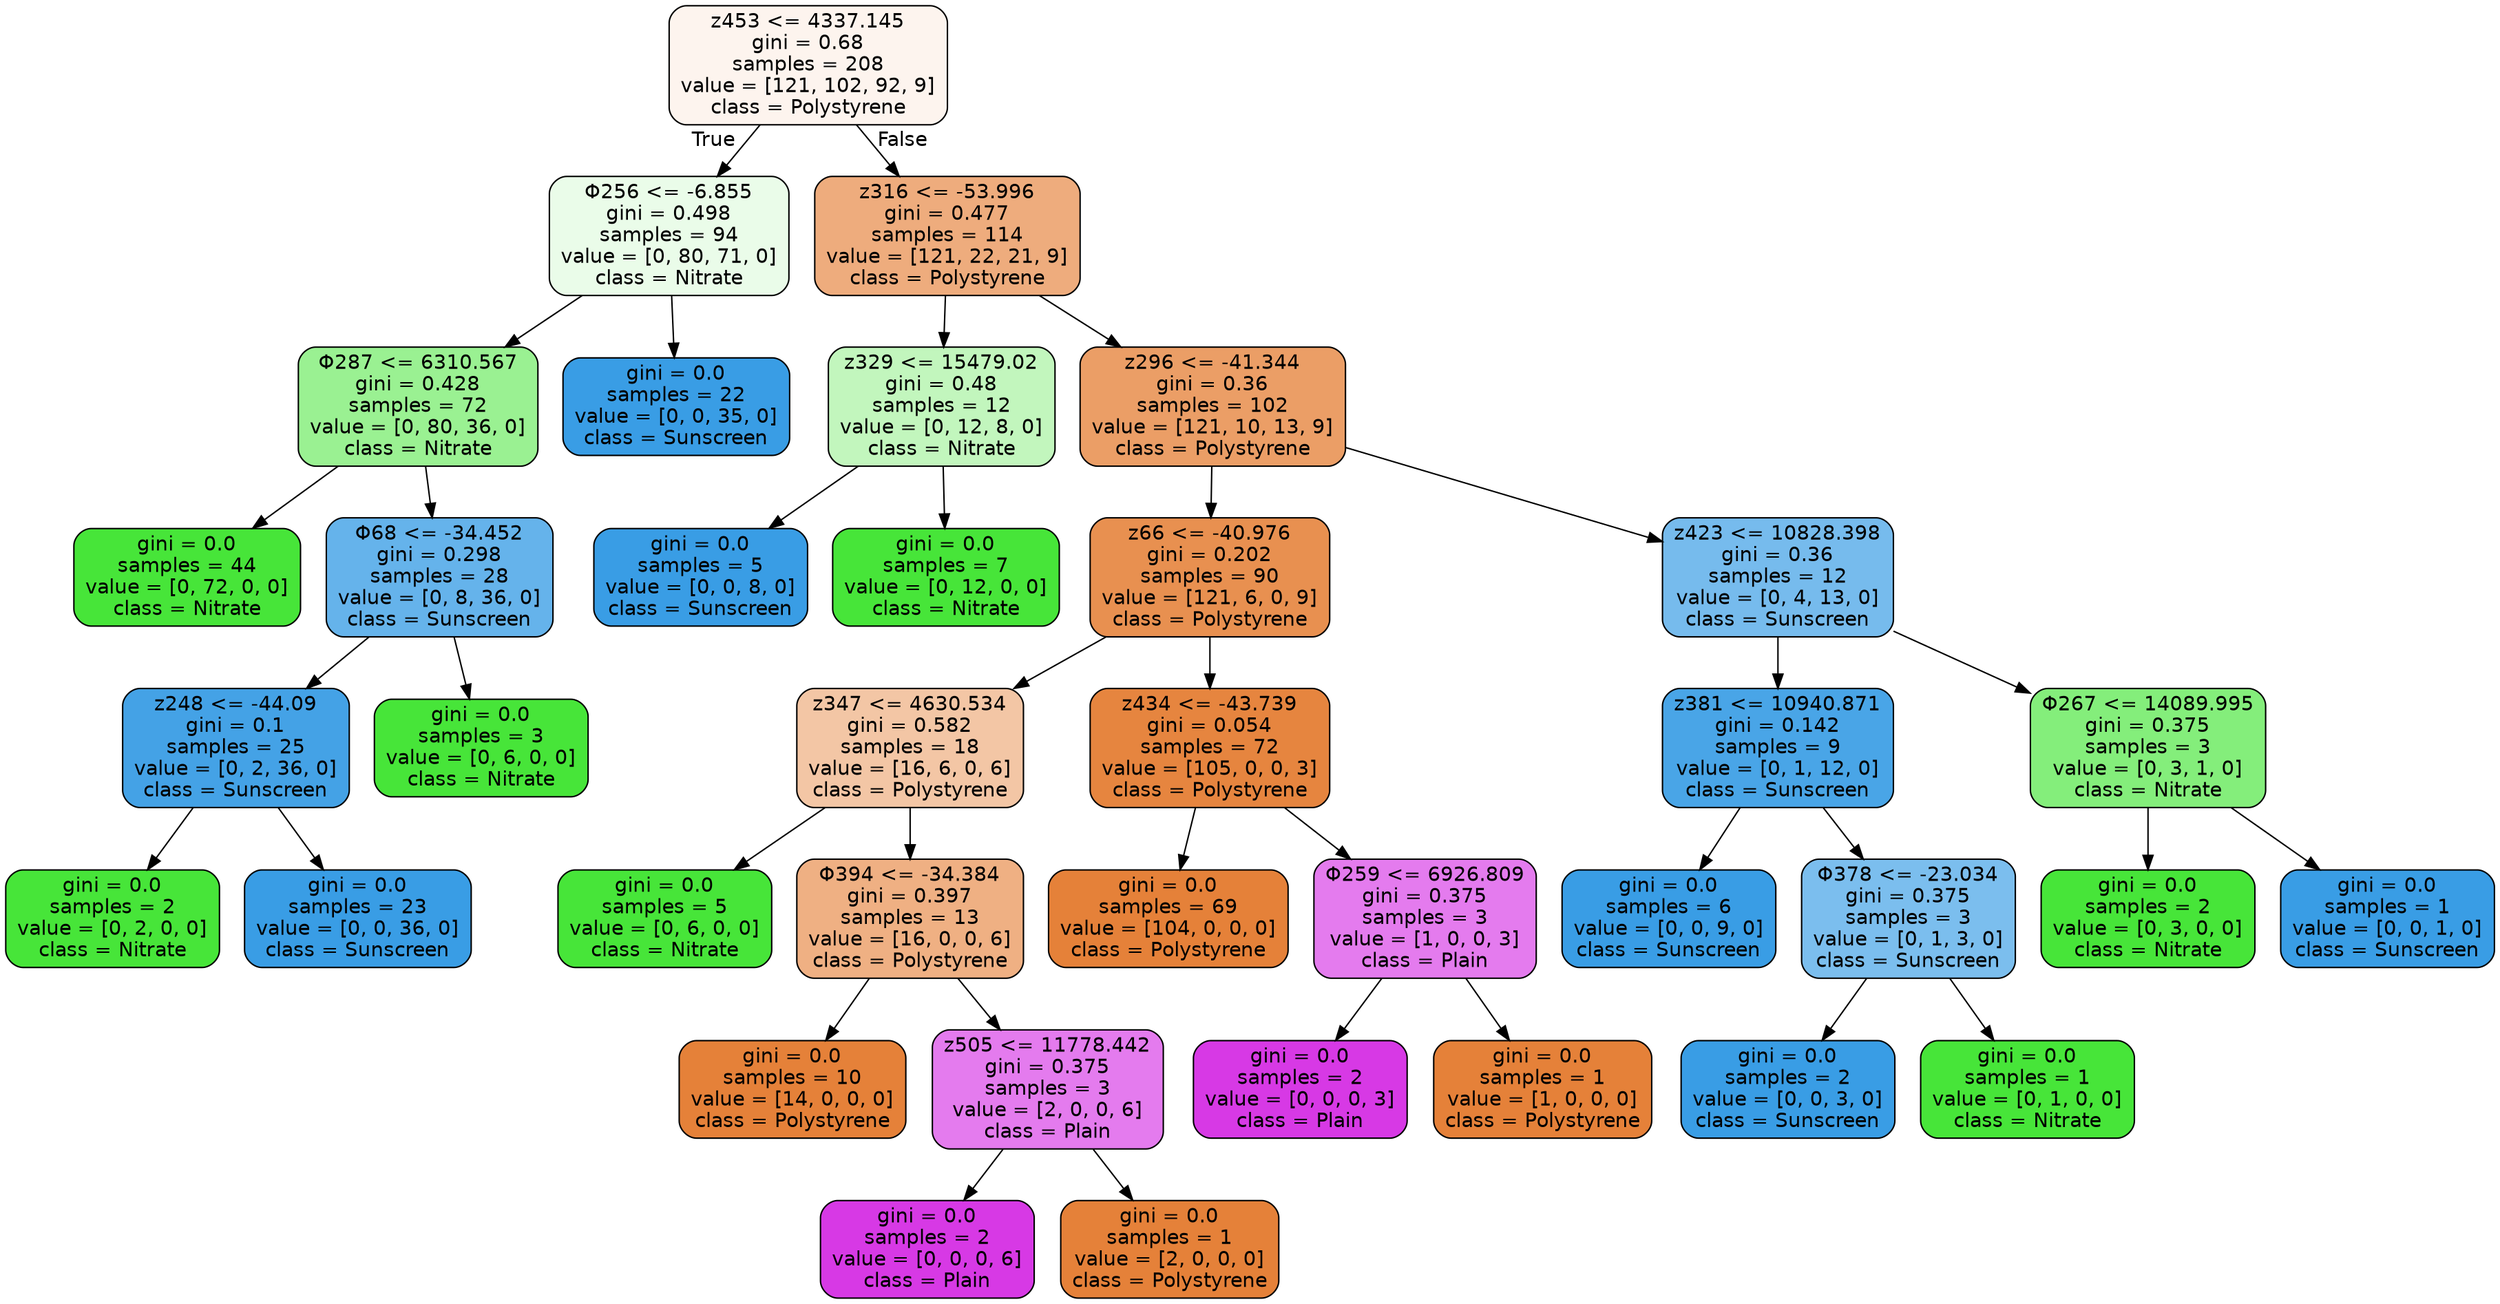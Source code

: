 digraph Tree {
node [shape=box, style="filled, rounded", color="black", fontname="helvetica"] ;
edge [fontname="helvetica"] ;
0 [label="z453 <= 4337.145\ngini = 0.68\nsamples = 208\nvalue = [121, 102, 92, 9]\nclass = Polystyrene", fillcolor="#fdf4ee"] ;
1 [label="Φ256 <= -6.855\ngini = 0.498\nsamples = 94\nvalue = [0, 80, 71, 0]\nclass = Nitrate", fillcolor="#eafce9"] ;
0 -> 1 [labeldistance=2.5, labelangle=45, headlabel="True"] ;
2 [label="Φ287 <= 6310.567\ngini = 0.428\nsamples = 72\nvalue = [0, 80, 36, 0]\nclass = Nitrate", fillcolor="#9af192"] ;
1 -> 2 ;
3 [label="gini = 0.0\nsamples = 44\nvalue = [0, 72, 0, 0]\nclass = Nitrate", fillcolor="#47e539"] ;
2 -> 3 ;
4 [label="Φ68 <= -34.452\ngini = 0.298\nsamples = 28\nvalue = [0, 8, 36, 0]\nclass = Sunscreen", fillcolor="#65b3eb"] ;
2 -> 4 ;
5 [label="z248 <= -44.09\ngini = 0.1\nsamples = 25\nvalue = [0, 2, 36, 0]\nclass = Sunscreen", fillcolor="#44a2e6"] ;
4 -> 5 ;
6 [label="gini = 0.0\nsamples = 2\nvalue = [0, 2, 0, 0]\nclass = Nitrate", fillcolor="#47e539"] ;
5 -> 6 ;
7 [label="gini = 0.0\nsamples = 23\nvalue = [0, 0, 36, 0]\nclass = Sunscreen", fillcolor="#399de5"] ;
5 -> 7 ;
8 [label="gini = 0.0\nsamples = 3\nvalue = [0, 6, 0, 0]\nclass = Nitrate", fillcolor="#47e539"] ;
4 -> 8 ;
9 [label="gini = 0.0\nsamples = 22\nvalue = [0, 0, 35, 0]\nclass = Sunscreen", fillcolor="#399de5"] ;
1 -> 9 ;
10 [label="z316 <= -53.996\ngini = 0.477\nsamples = 114\nvalue = [121, 22, 21, 9]\nclass = Polystyrene", fillcolor="#eeac7d"] ;
0 -> 10 [labeldistance=2.5, labelangle=-45, headlabel="False"] ;
11 [label="z329 <= 15479.02\ngini = 0.48\nsamples = 12\nvalue = [0, 12, 8, 0]\nclass = Nitrate", fillcolor="#c2f6bd"] ;
10 -> 11 ;
12 [label="gini = 0.0\nsamples = 5\nvalue = [0, 0, 8, 0]\nclass = Sunscreen", fillcolor="#399de5"] ;
11 -> 12 ;
13 [label="gini = 0.0\nsamples = 7\nvalue = [0, 12, 0, 0]\nclass = Nitrate", fillcolor="#47e539"] ;
11 -> 13 ;
14 [label="z296 <= -41.344\ngini = 0.36\nsamples = 102\nvalue = [121, 10, 13, 9]\nclass = Polystyrene", fillcolor="#eb9e66"] ;
10 -> 14 ;
15 [label="z66 <= -40.976\ngini = 0.202\nsamples = 90\nvalue = [121, 6, 0, 9]\nclass = Polystyrene", fillcolor="#e89050"] ;
14 -> 15 ;
16 [label="z347 <= 4630.534\ngini = 0.582\nsamples = 18\nvalue = [16, 6, 0, 6]\nclass = Polystyrene", fillcolor="#f3c6a5"] ;
15 -> 16 ;
17 [label="gini = 0.0\nsamples = 5\nvalue = [0, 6, 0, 0]\nclass = Nitrate", fillcolor="#47e539"] ;
16 -> 17 ;
18 [label="Φ394 <= -34.384\ngini = 0.397\nsamples = 13\nvalue = [16, 0, 0, 6]\nclass = Polystyrene", fillcolor="#efb083"] ;
16 -> 18 ;
19 [label="gini = 0.0\nsamples = 10\nvalue = [14, 0, 0, 0]\nclass = Polystyrene", fillcolor="#e58139"] ;
18 -> 19 ;
20 [label="z505 <= 11778.442\ngini = 0.375\nsamples = 3\nvalue = [2, 0, 0, 6]\nclass = Plain", fillcolor="#e47bee"] ;
18 -> 20 ;
21 [label="gini = 0.0\nsamples = 2\nvalue = [0, 0, 0, 6]\nclass = Plain", fillcolor="#d739e5"] ;
20 -> 21 ;
22 [label="gini = 0.0\nsamples = 1\nvalue = [2, 0, 0, 0]\nclass = Polystyrene", fillcolor="#e58139"] ;
20 -> 22 ;
23 [label="z434 <= -43.739\ngini = 0.054\nsamples = 72\nvalue = [105, 0, 0, 3]\nclass = Polystyrene", fillcolor="#e6853f"] ;
15 -> 23 ;
24 [label="gini = 0.0\nsamples = 69\nvalue = [104, 0, 0, 0]\nclass = Polystyrene", fillcolor="#e58139"] ;
23 -> 24 ;
25 [label="Φ259 <= 6926.809\ngini = 0.375\nsamples = 3\nvalue = [1, 0, 0, 3]\nclass = Plain", fillcolor="#e47bee"] ;
23 -> 25 ;
26 [label="gini = 0.0\nsamples = 2\nvalue = [0, 0, 0, 3]\nclass = Plain", fillcolor="#d739e5"] ;
25 -> 26 ;
27 [label="gini = 0.0\nsamples = 1\nvalue = [1, 0, 0, 0]\nclass = Polystyrene", fillcolor="#e58139"] ;
25 -> 27 ;
28 [label="z423 <= 10828.398\ngini = 0.36\nsamples = 12\nvalue = [0, 4, 13, 0]\nclass = Sunscreen", fillcolor="#76bbed"] ;
14 -> 28 ;
29 [label="z381 <= 10940.871\ngini = 0.142\nsamples = 9\nvalue = [0, 1, 12, 0]\nclass = Sunscreen", fillcolor="#49a5e7"] ;
28 -> 29 ;
30 [label="gini = 0.0\nsamples = 6\nvalue = [0, 0, 9, 0]\nclass = Sunscreen", fillcolor="#399de5"] ;
29 -> 30 ;
31 [label="Φ378 <= -23.034\ngini = 0.375\nsamples = 3\nvalue = [0, 1, 3, 0]\nclass = Sunscreen", fillcolor="#7bbeee"] ;
29 -> 31 ;
32 [label="gini = 0.0\nsamples = 2\nvalue = [0, 0, 3, 0]\nclass = Sunscreen", fillcolor="#399de5"] ;
31 -> 32 ;
33 [label="gini = 0.0\nsamples = 1\nvalue = [0, 1, 0, 0]\nclass = Nitrate", fillcolor="#47e539"] ;
31 -> 33 ;
34 [label="Φ267 <= 14089.995\ngini = 0.375\nsamples = 3\nvalue = [0, 3, 1, 0]\nclass = Nitrate", fillcolor="#84ee7b"] ;
28 -> 34 ;
35 [label="gini = 0.0\nsamples = 2\nvalue = [0, 3, 0, 0]\nclass = Nitrate", fillcolor="#47e539"] ;
34 -> 35 ;
36 [label="gini = 0.0\nsamples = 1\nvalue = [0, 0, 1, 0]\nclass = Sunscreen", fillcolor="#399de5"] ;
34 -> 36 ;
}